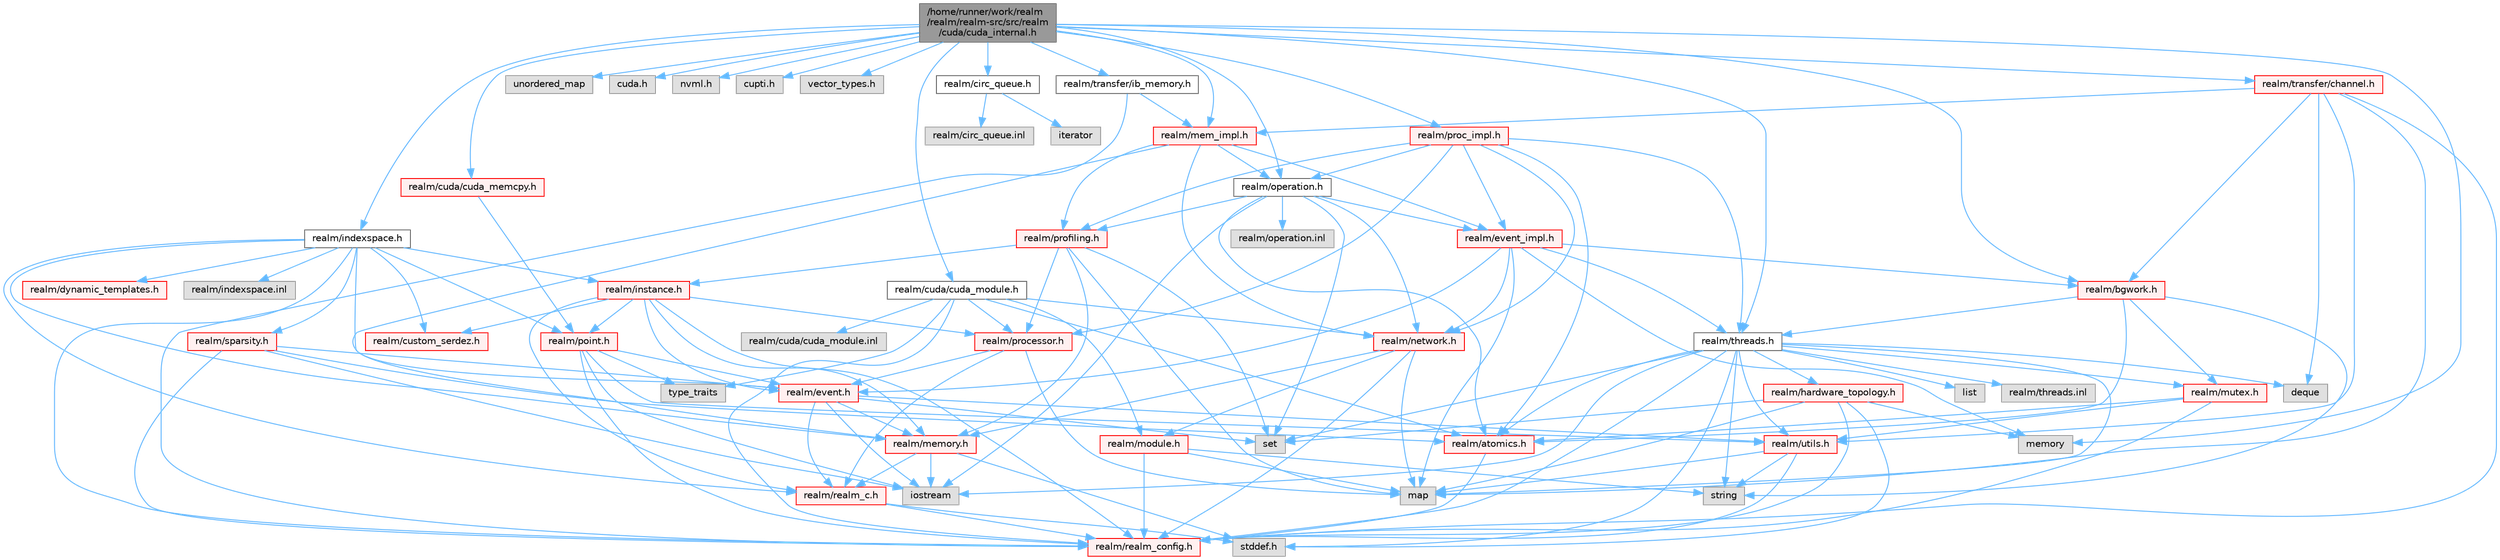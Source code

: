 digraph "/home/runner/work/realm/realm/realm-src/src/realm/cuda/cuda_internal.h"
{
 // LATEX_PDF_SIZE
  bgcolor="transparent";
  edge [fontname=Helvetica,fontsize=10,labelfontname=Helvetica,labelfontsize=10];
  node [fontname=Helvetica,fontsize=10,shape=box,height=0.2,width=0.4];
  Node1 [id="Node000001",label="/home/runner/work/realm\l/realm/realm-src/src/realm\l/cuda/cuda_internal.h",height=0.2,width=0.4,color="gray40", fillcolor="grey60", style="filled", fontcolor="black",tooltip=" "];
  Node1 -> Node2 [id="edge1_Node000001_Node000002",color="steelblue1",style="solid",tooltip=" "];
  Node2 [id="Node000002",label="realm/cuda/cuda_module.h",height=0.2,width=0.4,color="grey40", fillcolor="white", style="filled",URL="$cuda__module_8h.html",tooltip=" "];
  Node2 -> Node3 [id="edge2_Node000002_Node000003",color="steelblue1",style="solid",tooltip=" "];
  Node3 [id="Node000003",label="type_traits",height=0.2,width=0.4,color="grey60", fillcolor="#E0E0E0", style="filled",tooltip=" "];
  Node2 -> Node4 [id="edge3_Node000002_Node000004",color="steelblue1",style="solid",tooltip=" "];
  Node4 [id="Node000004",label="realm/realm_config.h",height=0.2,width=0.4,color="red", fillcolor="#FFF0F0", style="filled",URL="$realm__config_8h.html",tooltip=" "];
  Node2 -> Node7 [id="edge4_Node000002_Node000007",color="steelblue1",style="solid",tooltip=" "];
  Node7 [id="Node000007",label="realm/module.h",height=0.2,width=0.4,color="red", fillcolor="#FFF0F0", style="filled",URL="$module_8h.html",tooltip=" "];
  Node7 -> Node4 [id="edge5_Node000007_Node000004",color="steelblue1",style="solid",tooltip=" "];
  Node7 -> Node12 [id="edge6_Node000007_Node000012",color="steelblue1",style="solid",tooltip=" "];
  Node12 [id="Node000012",label="string",height=0.2,width=0.4,color="grey60", fillcolor="#E0E0E0", style="filled",tooltip=" "];
  Node7 -> Node16 [id="edge7_Node000007_Node000016",color="steelblue1",style="solid",tooltip=" "];
  Node16 [id="Node000016",label="map",height=0.2,width=0.4,color="grey60", fillcolor="#E0E0E0", style="filled",tooltip=" "];
  Node2 -> Node17 [id="edge8_Node000002_Node000017",color="steelblue1",style="solid",tooltip=" "];
  Node17 [id="Node000017",label="realm/processor.h",height=0.2,width=0.4,color="red", fillcolor="#FFF0F0", style="filled",URL="$processor_8h.html",tooltip=" "];
  Node17 -> Node9 [id="edge9_Node000017_Node000009",color="steelblue1",style="solid",tooltip=" "];
  Node9 [id="Node000009",label="realm/realm_c.h",height=0.2,width=0.4,color="red", fillcolor="#FFF0F0", style="filled",URL="$realm__c_8h.html",tooltip=" "];
  Node9 -> Node4 [id="edge10_Node000009_Node000004",color="steelblue1",style="solid",tooltip=" "];
  Node9 -> Node10 [id="edge11_Node000009_Node000010",color="steelblue1",style="solid",tooltip=" "];
  Node10 [id="Node000010",label="stddef.h",height=0.2,width=0.4,color="grey60", fillcolor="#E0E0E0", style="filled",tooltip=" "];
  Node17 -> Node18 [id="edge12_Node000017_Node000018",color="steelblue1",style="solid",tooltip=" "];
  Node18 [id="Node000018",label="realm/event.h",height=0.2,width=0.4,color="red", fillcolor="#FFF0F0", style="filled",URL="$event_8h.html",tooltip=" "];
  Node18 -> Node9 [id="edge13_Node000018_Node000009",color="steelblue1",style="solid",tooltip=" "];
  Node18 -> Node19 [id="edge14_Node000018_Node000019",color="steelblue1",style="solid",tooltip=" "];
  Node19 [id="Node000019",label="realm/utils.h",height=0.2,width=0.4,color="red", fillcolor="#FFF0F0", style="filled",URL="$utils_8h.html",tooltip=" "];
  Node19 -> Node4 [id="edge15_Node000019_Node000004",color="steelblue1",style="solid",tooltip=" "];
  Node19 -> Node12 [id="edge16_Node000019_Node000012",color="steelblue1",style="solid",tooltip=" "];
  Node19 -> Node16 [id="edge17_Node000019_Node000016",color="steelblue1",style="solid",tooltip=" "];
  Node18 -> Node25 [id="edge18_Node000018_Node000025",color="steelblue1",style="solid",tooltip=" "];
  Node25 [id="Node000025",label="realm/memory.h",height=0.2,width=0.4,color="red", fillcolor="#FFF0F0", style="filled",URL="$memory_8h.html",tooltip=" "];
  Node25 -> Node9 [id="edge19_Node000025_Node000009",color="steelblue1",style="solid",tooltip=" "];
  Node25 -> Node10 [id="edge20_Node000025_Node000010",color="steelblue1",style="solid",tooltip=" "];
  Node25 -> Node26 [id="edge21_Node000025_Node000026",color="steelblue1",style="solid",tooltip=" "];
  Node26 [id="Node000026",label="iostream",height=0.2,width=0.4,color="grey60", fillcolor="#E0E0E0", style="filled",tooltip=" "];
  Node18 -> Node28 [id="edge22_Node000018_Node000028",color="steelblue1",style="solid",tooltip=" "];
  Node28 [id="Node000028",label="set",height=0.2,width=0.4,color="grey60", fillcolor="#E0E0E0", style="filled",tooltip=" "];
  Node18 -> Node26 [id="edge23_Node000018_Node000026",color="steelblue1",style="solid",tooltip=" "];
  Node17 -> Node16 [id="edge24_Node000017_Node000016",color="steelblue1",style="solid",tooltip=" "];
  Node2 -> Node31 [id="edge25_Node000002_Node000031",color="steelblue1",style="solid",tooltip=" "];
  Node31 [id="Node000031",label="realm/network.h",height=0.2,width=0.4,color="red", fillcolor="#FFF0F0", style="filled",URL="$network_8h.html",tooltip=" "];
  Node31 -> Node4 [id="edge26_Node000031_Node000004",color="steelblue1",style="solid",tooltip=" "];
  Node31 -> Node7 [id="edge27_Node000031_Node000007",color="steelblue1",style="solid",tooltip=" "];
  Node31 -> Node25 [id="edge28_Node000031_Node000025",color="steelblue1",style="solid",tooltip=" "];
  Node31 -> Node16 [id="edge29_Node000031_Node000016",color="steelblue1",style="solid",tooltip=" "];
  Node2 -> Node34 [id="edge30_Node000002_Node000034",color="steelblue1",style="solid",tooltip=" "];
  Node34 [id="Node000034",label="realm/atomics.h",height=0.2,width=0.4,color="red", fillcolor="#FFF0F0", style="filled",URL="$atomics_8h.html",tooltip=" "];
  Node34 -> Node4 [id="edge31_Node000034_Node000004",color="steelblue1",style="solid",tooltip=" "];
  Node2 -> Node43 [id="edge32_Node000002_Node000043",color="steelblue1",style="solid",tooltip=" "];
  Node43 [id="Node000043",label="realm/cuda/cuda_module.inl",height=0.2,width=0.4,color="grey60", fillcolor="#E0E0E0", style="filled",tooltip=" "];
  Node1 -> Node44 [id="edge33_Node000001_Node000044",color="steelblue1",style="solid",tooltip=" "];
  Node44 [id="Node000044",label="memory",height=0.2,width=0.4,color="grey60", fillcolor="#E0E0E0", style="filled",tooltip=" "];
  Node1 -> Node13 [id="edge34_Node000001_Node000013",color="steelblue1",style="solid",tooltip=" "];
  Node13 [id="Node000013",label="unordered_map",height=0.2,width=0.4,color="grey60", fillcolor="#E0E0E0", style="filled",tooltip=" "];
  Node1 -> Node45 [id="edge35_Node000001_Node000045",color="steelblue1",style="solid",tooltip=" "];
  Node45 [id="Node000045",label="cuda.h",height=0.2,width=0.4,color="grey60", fillcolor="#E0E0E0", style="filled",tooltip=" "];
  Node1 -> Node46 [id="edge36_Node000001_Node000046",color="steelblue1",style="solid",tooltip=" "];
  Node46 [id="Node000046",label="nvml.h",height=0.2,width=0.4,color="grey60", fillcolor="#E0E0E0", style="filled",tooltip=" "];
  Node1 -> Node47 [id="edge37_Node000001_Node000047",color="steelblue1",style="solid",tooltip=" "];
  Node47 [id="Node000047",label="cupti.h",height=0.2,width=0.4,color="grey60", fillcolor="#E0E0E0", style="filled",tooltip=" "];
  Node1 -> Node48 [id="edge38_Node000001_Node000048",color="steelblue1",style="solid",tooltip=" "];
  Node48 [id="Node000048",label="vector_types.h",height=0.2,width=0.4,color="grey60", fillcolor="#E0E0E0", style="filled",tooltip=" "];
  Node1 -> Node49 [id="edge39_Node000001_Node000049",color="steelblue1",style="solid",tooltip=" "];
  Node49 [id="Node000049",label="realm/operation.h",height=0.2,width=0.4,color="grey40", fillcolor="white", style="filled",URL="$operation_8h.html",tooltip=" "];
  Node49 -> Node50 [id="edge40_Node000049_Node000050",color="steelblue1",style="solid",tooltip=" "];
  Node50 [id="Node000050",label="realm/profiling.h",height=0.2,width=0.4,color="red", fillcolor="#FFF0F0", style="filled",URL="$profiling_8h.html",tooltip=" "];
  Node50 -> Node28 [id="edge41_Node000050_Node000028",color="steelblue1",style="solid",tooltip=" "];
  Node50 -> Node16 [id="edge42_Node000050_Node000016",color="steelblue1",style="solid",tooltip=" "];
  Node50 -> Node17 [id="edge43_Node000050_Node000017",color="steelblue1",style="solid",tooltip=" "];
  Node50 -> Node25 [id="edge44_Node000050_Node000025",color="steelblue1",style="solid",tooltip=" "];
  Node50 -> Node52 [id="edge45_Node000050_Node000052",color="steelblue1",style="solid",tooltip=" "];
  Node52 [id="Node000052",label="realm/instance.h",height=0.2,width=0.4,color="red", fillcolor="#FFF0F0", style="filled",URL="$instance_8h.html",tooltip=" "];
  Node52 -> Node4 [id="edge46_Node000052_Node000004",color="steelblue1",style="solid",tooltip=" "];
  Node52 -> Node9 [id="edge47_Node000052_Node000009",color="steelblue1",style="solid",tooltip=" "];
  Node52 -> Node18 [id="edge48_Node000052_Node000018",color="steelblue1",style="solid",tooltip=" "];
  Node52 -> Node25 [id="edge49_Node000052_Node000025",color="steelblue1",style="solid",tooltip=" "];
  Node52 -> Node17 [id="edge50_Node000052_Node000017",color="steelblue1",style="solid",tooltip=" "];
  Node52 -> Node53 [id="edge51_Node000052_Node000053",color="steelblue1",style="solid",tooltip=" "];
  Node53 [id="Node000053",label="realm/point.h",height=0.2,width=0.4,color="red", fillcolor="#FFF0F0", style="filled",URL="$point_8h.html",tooltip=" "];
  Node53 -> Node4 [id="edge52_Node000053_Node000004",color="steelblue1",style="solid",tooltip=" "];
  Node53 -> Node18 [id="edge53_Node000053_Node000018",color="steelblue1",style="solid",tooltip=" "];
  Node53 -> Node19 [id="edge54_Node000053_Node000019",color="steelblue1",style="solid",tooltip=" "];
  Node53 -> Node26 [id="edge55_Node000053_Node000026",color="steelblue1",style="solid",tooltip=" "];
  Node53 -> Node3 [id="edge56_Node000053_Node000003",color="steelblue1",style="solid",tooltip=" "];
  Node52 -> Node55 [id="edge57_Node000052_Node000055",color="steelblue1",style="solid",tooltip=" "];
  Node55 [id="Node000055",label="realm/custom_serdez.h",height=0.2,width=0.4,color="red", fillcolor="#FFF0F0", style="filled",URL="$custom__serdez_8h.html",tooltip=" "];
  Node49 -> Node65 [id="edge58_Node000049_Node000065",color="steelblue1",style="solid",tooltip=" "];
  Node65 [id="Node000065",label="realm/event_impl.h",height=0.2,width=0.4,color="red", fillcolor="#FFF0F0", style="filled",URL="$event__impl_8h.html",tooltip=" "];
  Node65 -> Node18 [id="edge59_Node000065_Node000018",color="steelblue1",style="solid",tooltip=" "];
  Node65 -> Node31 [id="edge60_Node000065_Node000031",color="steelblue1",style="solid",tooltip=" "];
  Node65 -> Node71 [id="edge61_Node000065_Node000071",color="steelblue1",style="solid",tooltip=" "];
  Node71 [id="Node000071",label="realm/threads.h",height=0.2,width=0.4,color="grey40", fillcolor="white", style="filled",URL="$threads_8h.html",tooltip=" "];
  Node71 -> Node4 [id="edge62_Node000071_Node000004",color="steelblue1",style="solid",tooltip=" "];
  Node71 -> Node33 [id="edge63_Node000071_Node000033",color="steelblue1",style="solid",tooltip=" "];
  Node33 [id="Node000033",label="realm/mutex.h",height=0.2,width=0.4,color="red", fillcolor="#FFF0F0", style="filled",URL="$mutex_8h.html",tooltip=" "];
  Node33 -> Node4 [id="edge64_Node000033_Node000004",color="steelblue1",style="solid",tooltip=" "];
  Node33 -> Node19 [id="edge65_Node000033_Node000019",color="steelblue1",style="solid",tooltip=" "];
  Node33 -> Node34 [id="edge66_Node000033_Node000034",color="steelblue1",style="solid",tooltip=" "];
  Node71 -> Node34 [id="edge67_Node000071_Node000034",color="steelblue1",style="solid",tooltip=" "];
  Node71 -> Node19 [id="edge68_Node000071_Node000019",color="steelblue1",style="solid",tooltip=" "];
  Node71 -> Node72 [id="edge69_Node000071_Node000072",color="steelblue1",style="solid",tooltip=" "];
  Node72 [id="Node000072",label="realm/hardware_topology.h",height=0.2,width=0.4,color="red", fillcolor="#FFF0F0", style="filled",URL="$hardware__topology_8h.html",tooltip=" "];
  Node72 -> Node4 [id="edge70_Node000072_Node000004",color="steelblue1",style="solid",tooltip=" "];
  Node72 -> Node10 [id="edge71_Node000072_Node000010",color="steelblue1",style="solid",tooltip=" "];
  Node72 -> Node44 [id="edge72_Node000072_Node000044",color="steelblue1",style="solid",tooltip=" "];
  Node72 -> Node28 [id="edge73_Node000072_Node000028",color="steelblue1",style="solid",tooltip=" "];
  Node72 -> Node16 [id="edge74_Node000072_Node000016",color="steelblue1",style="solid",tooltip=" "];
  Node71 -> Node10 [id="edge75_Node000071_Node000010",color="steelblue1",style="solid",tooltip=" "];
  Node71 -> Node12 [id="edge76_Node000071_Node000012",color="steelblue1",style="solid",tooltip=" "];
  Node71 -> Node57 [id="edge77_Node000071_Node000057",color="steelblue1",style="solid",tooltip=" "];
  Node57 [id="Node000057",label="list",height=0.2,width=0.4,color="grey60", fillcolor="#E0E0E0", style="filled",tooltip=" "];
  Node71 -> Node28 [id="edge78_Node000071_Node000028",color="steelblue1",style="solid",tooltip=" "];
  Node71 -> Node16 [id="edge79_Node000071_Node000016",color="steelblue1",style="solid",tooltip=" "];
  Node71 -> Node73 [id="edge80_Node000071_Node000073",color="steelblue1",style="solid",tooltip=" "];
  Node73 [id="Node000073",label="deque",height=0.2,width=0.4,color="grey60", fillcolor="#E0E0E0", style="filled",tooltip=" "];
  Node71 -> Node26 [id="edge81_Node000071_Node000026",color="steelblue1",style="solid",tooltip=" "];
  Node71 -> Node74 [id="edge82_Node000071_Node000074",color="steelblue1",style="solid",tooltip=" "];
  Node74 [id="Node000074",label="realm/threads.inl",height=0.2,width=0.4,color="grey60", fillcolor="#E0E0E0", style="filled",tooltip=" "];
  Node65 -> Node75 [id="edge83_Node000065_Node000075",color="steelblue1",style="solid",tooltip=" "];
  Node75 [id="Node000075",label="realm/bgwork.h",height=0.2,width=0.4,color="red", fillcolor="#FFF0F0", style="filled",URL="$bgwork_8h.html",tooltip=" "];
  Node75 -> Node34 [id="edge84_Node000075_Node000034",color="steelblue1",style="solid",tooltip=" "];
  Node75 -> Node71 [id="edge85_Node000075_Node000071",color="steelblue1",style="solid",tooltip=" "];
  Node75 -> Node33 [id="edge86_Node000075_Node000033",color="steelblue1",style="solid",tooltip=" "];
  Node75 -> Node12 [id="edge87_Node000075_Node000012",color="steelblue1",style="solid",tooltip=" "];
  Node65 -> Node16 [id="edge88_Node000065_Node000016",color="steelblue1",style="solid",tooltip=" "];
  Node65 -> Node44 [id="edge89_Node000065_Node000044",color="steelblue1",style="solid",tooltip=" "];
  Node49 -> Node34 [id="edge90_Node000049_Node000034",color="steelblue1",style="solid",tooltip=" "];
  Node49 -> Node31 [id="edge91_Node000049_Node000031",color="steelblue1",style="solid",tooltip=" "];
  Node49 -> Node28 [id="edge92_Node000049_Node000028",color="steelblue1",style="solid",tooltip=" "];
  Node49 -> Node26 [id="edge93_Node000049_Node000026",color="steelblue1",style="solid",tooltip=" "];
  Node49 -> Node93 [id="edge94_Node000049_Node000093",color="steelblue1",style="solid",tooltip=" "];
  Node93 [id="Node000093",label="realm/operation.inl",height=0.2,width=0.4,color="grey60", fillcolor="#E0E0E0", style="filled",tooltip=" "];
  Node1 -> Node71 [id="edge95_Node000001_Node000071",color="steelblue1",style="solid",tooltip=" "];
  Node1 -> Node94 [id="edge96_Node000001_Node000094",color="steelblue1",style="solid",tooltip=" "];
  Node94 [id="Node000094",label="realm/circ_queue.h",height=0.2,width=0.4,color="grey40", fillcolor="white", style="filled",URL="$circ__queue_8h.html",tooltip=" "];
  Node94 -> Node38 [id="edge97_Node000094_Node000038",color="steelblue1",style="solid",tooltip=" "];
  Node38 [id="Node000038",label="iterator",height=0.2,width=0.4,color="grey60", fillcolor="#E0E0E0", style="filled",tooltip=" "];
  Node94 -> Node95 [id="edge98_Node000094_Node000095",color="steelblue1",style="solid",tooltip=" "];
  Node95 [id="Node000095",label="realm/circ_queue.inl",height=0.2,width=0.4,color="grey60", fillcolor="#E0E0E0", style="filled",tooltip=" "];
  Node1 -> Node96 [id="edge99_Node000001_Node000096",color="steelblue1",style="solid",tooltip=" "];
  Node96 [id="Node000096",label="realm/indexspace.h",height=0.2,width=0.4,color="grey40", fillcolor="white", style="filled",URL="$indexspace_8h.html",tooltip=" "];
  Node96 -> Node18 [id="edge100_Node000096_Node000018",color="steelblue1",style="solid",tooltip=" "];
  Node96 -> Node25 [id="edge101_Node000096_Node000025",color="steelblue1",style="solid",tooltip=" "];
  Node96 -> Node53 [id="edge102_Node000096_Node000053",color="steelblue1",style="solid",tooltip=" "];
  Node96 -> Node52 [id="edge103_Node000096_Node000052",color="steelblue1",style="solid",tooltip=" "];
  Node96 -> Node9 [id="edge104_Node000096_Node000009",color="steelblue1",style="solid",tooltip=" "];
  Node96 -> Node4 [id="edge105_Node000096_Node000004",color="steelblue1",style="solid",tooltip=" "];
  Node96 -> Node97 [id="edge106_Node000096_Node000097",color="steelblue1",style="solid",tooltip=" "];
  Node97 [id="Node000097",label="realm/sparsity.h",height=0.2,width=0.4,color="red", fillcolor="#FFF0F0", style="filled",URL="$sparsity_8h.html",tooltip=" "];
  Node97 -> Node4 [id="edge107_Node000097_Node000004",color="steelblue1",style="solid",tooltip=" "];
  Node97 -> Node18 [id="edge108_Node000097_Node000018",color="steelblue1",style="solid",tooltip=" "];
  Node97 -> Node34 [id="edge109_Node000097_Node000034",color="steelblue1",style="solid",tooltip=" "];
  Node97 -> Node26 [id="edge110_Node000097_Node000026",color="steelblue1",style="solid",tooltip=" "];
  Node96 -> Node99 [id="edge111_Node000096_Node000099",color="steelblue1",style="solid",tooltip=" "];
  Node99 [id="Node000099",label="realm/dynamic_templates.h",height=0.2,width=0.4,color="red", fillcolor="#FFF0F0", style="filled",URL="$dynamic__templates_8h.html",tooltip=" "];
  Node96 -> Node55 [id="edge112_Node000096_Node000055",color="steelblue1",style="solid",tooltip=" "];
  Node96 -> Node101 [id="edge113_Node000096_Node000101",color="steelblue1",style="solid",tooltip=" "];
  Node101 [id="Node000101",label="realm/indexspace.inl",height=0.2,width=0.4,color="grey60", fillcolor="#E0E0E0", style="filled",tooltip=" "];
  Node1 -> Node102 [id="edge114_Node000001_Node000102",color="steelblue1",style="solid",tooltip=" "];
  Node102 [id="Node000102",label="realm/proc_impl.h",height=0.2,width=0.4,color="red", fillcolor="#FFF0F0", style="filled",URL="$proc__impl_8h.html",tooltip=" "];
  Node102 -> Node17 [id="edge115_Node000102_Node000017",color="steelblue1",style="solid",tooltip=" "];
  Node102 -> Node34 [id="edge116_Node000102_Node000034",color="steelblue1",style="solid",tooltip=" "];
  Node102 -> Node31 [id="edge117_Node000102_Node000031",color="steelblue1",style="solid",tooltip=" "];
  Node102 -> Node49 [id="edge118_Node000102_Node000049",color="steelblue1",style="solid",tooltip=" "];
  Node102 -> Node50 [id="edge119_Node000102_Node000050",color="steelblue1",style="solid",tooltip=" "];
  Node102 -> Node65 [id="edge120_Node000102_Node000065",color="steelblue1",style="solid",tooltip=" "];
  Node102 -> Node71 [id="edge121_Node000102_Node000071",color="steelblue1",style="solid",tooltip=" "];
  Node1 -> Node134 [id="edge122_Node000001_Node000134",color="steelblue1",style="solid",tooltip=" "];
  Node134 [id="Node000134",label="realm/mem_impl.h",height=0.2,width=0.4,color="red", fillcolor="#FFF0F0", style="filled",URL="$mem__impl_8h.html",tooltip=" "];
  Node134 -> Node25 [id="edge123_Node000134_Node000025",color="steelblue1",style="solid",tooltip=" "];
  Node134 -> Node31 [id="edge124_Node000134_Node000031",color="steelblue1",style="solid",tooltip=" "];
  Node134 -> Node49 [id="edge125_Node000134_Node000049",color="steelblue1",style="solid",tooltip=" "];
  Node134 -> Node50 [id="edge126_Node000134_Node000050",color="steelblue1",style="solid",tooltip=" "];
  Node134 -> Node65 [id="edge127_Node000134_Node000065",color="steelblue1",style="solid",tooltip=" "];
  Node1 -> Node75 [id="edge128_Node000001_Node000075",color="steelblue1",style="solid",tooltip=" "];
  Node1 -> Node137 [id="edge129_Node000001_Node000137",color="steelblue1",style="solid",tooltip=" "];
  Node137 [id="Node000137",label="realm/transfer/channel.h",height=0.2,width=0.4,color="red", fillcolor="#FFF0F0", style="filled",URL="$channel_8h.html",tooltip=" "];
  Node137 -> Node4 [id="edge130_Node000137_Node000004",color="steelblue1",style="solid",tooltip=" "];
  Node137 -> Node16 [id="edge131_Node000137_Node000016",color="steelblue1",style="solid",tooltip=" "];
  Node137 -> Node73 [id="edge132_Node000137_Node000073",color="steelblue1",style="solid",tooltip=" "];
  Node137 -> Node134 [id="edge133_Node000137_Node000134",color="steelblue1",style="solid",tooltip=" "];
  Node137 -> Node75 [id="edge134_Node000137_Node000075",color="steelblue1",style="solid",tooltip=" "];
  Node137 -> Node19 [id="edge135_Node000137_Node000019",color="steelblue1",style="solid",tooltip=" "];
  Node1 -> Node152 [id="edge136_Node000001_Node000152",color="steelblue1",style="solid",tooltip=" "];
  Node152 [id="Node000152",label="realm/transfer/ib_memory.h",height=0.2,width=0.4,color="grey40", fillcolor="white", style="filled",URL="$ib__memory_8h.html",tooltip=" "];
  Node152 -> Node4 [id="edge137_Node000152_Node000004",color="steelblue1",style="solid",tooltip=" "];
  Node152 -> Node134 [id="edge138_Node000152_Node000134",color="steelblue1",style="solid",tooltip=" "];
  Node1 -> Node153 [id="edge139_Node000001_Node000153",color="steelblue1",style="solid",tooltip=" "];
  Node153 [id="Node000153",label="realm/cuda/cuda_memcpy.h",height=0.2,width=0.4,color="red", fillcolor="#FFF0F0", style="filled",URL="$cuda__memcpy_8h.html",tooltip=" "];
  Node153 -> Node53 [id="edge140_Node000153_Node000053",color="steelblue1",style="solid",tooltip=" "];
}
